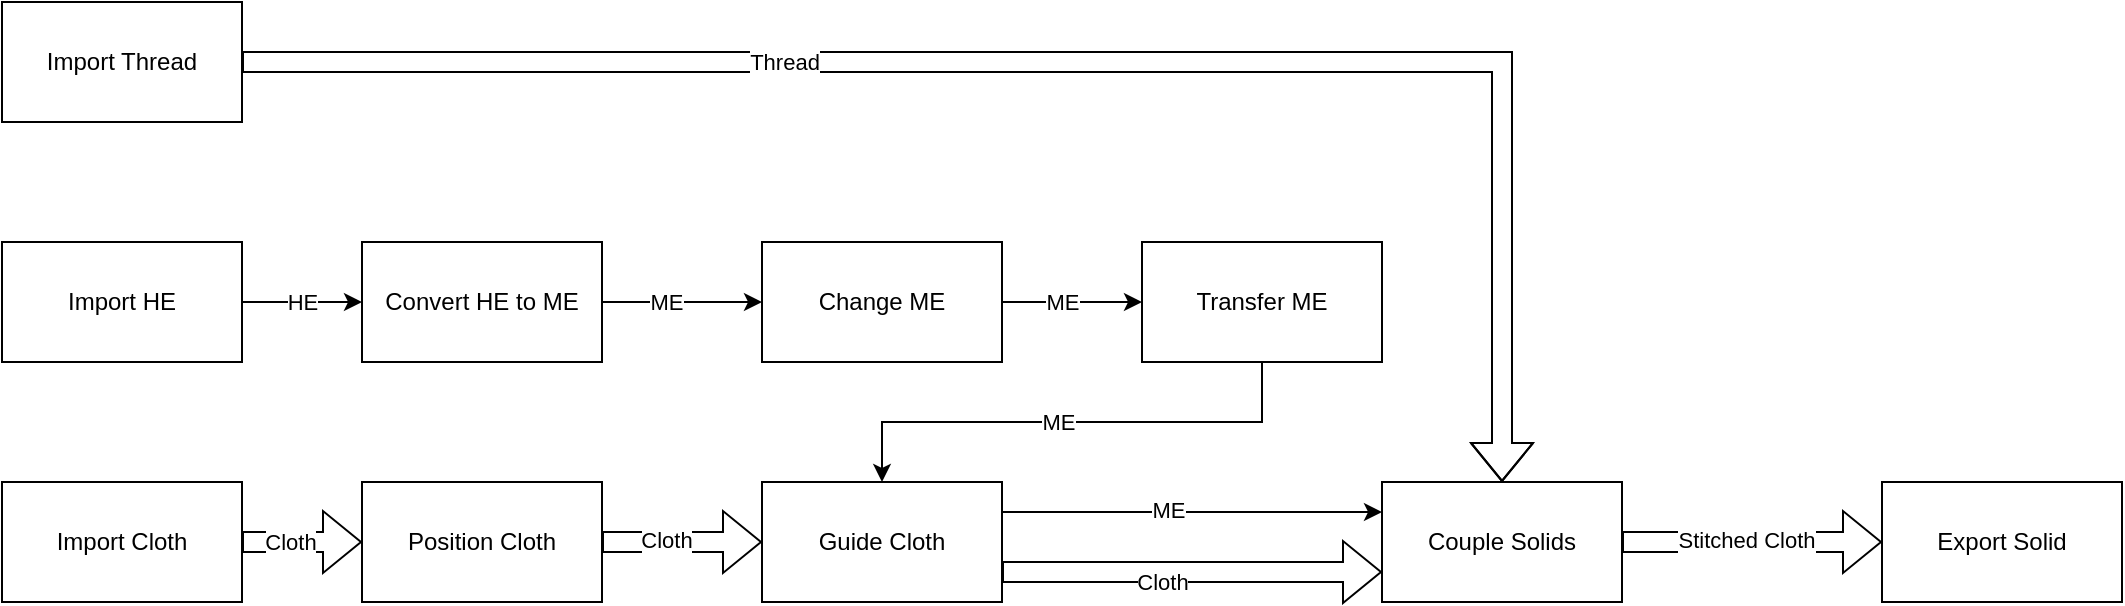 <mxfile version="22.1.19" type="google">
  <diagram name="Page-1" id="h0ghfmMoasoeHgx9zrRe">
    <mxGraphModel grid="1" page="1" gridSize="10" guides="1" tooltips="1" connect="1" arrows="1" fold="1" pageScale="1" pageWidth="850" pageHeight="1100" math="0" shadow="0">
      <root>
        <mxCell id="0" />
        <mxCell id="1" parent="0" />
        <mxCell id="7BiZqR9llb5KJTKUwhQs-10" value="" style="edgeStyle=orthogonalEdgeStyle;rounded=0;orthogonalLoop=1;jettySize=auto;html=1;" edge="1" parent="1" source="7BiZqR9llb5KJTKUwhQs-1" target="7BiZqR9llb5KJTKUwhQs-9">
          <mxGeometry relative="1" as="geometry" />
        </mxCell>
        <mxCell id="7BiZqR9llb5KJTKUwhQs-11" value="HE" style="edgeLabel;html=1;align=center;verticalAlign=middle;resizable=0;points=[];" connectable="0" vertex="1" parent="7BiZqR9llb5KJTKUwhQs-10">
          <mxGeometry x="-0.274" y="1" relative="1" as="geometry">
            <mxPoint x="8" y="1" as="offset" />
          </mxGeometry>
        </mxCell>
        <mxCell id="7BiZqR9llb5KJTKUwhQs-1" value="Import HE" style="rounded=0;whiteSpace=wrap;html=1;" vertex="1" parent="1">
          <mxGeometry x="-50" y="340" width="120" height="60" as="geometry" />
        </mxCell>
        <mxCell id="7BiZqR9llb5KJTKUwhQs-34" style="edgeStyle=orthogonalEdgeStyle;rounded=0;orthogonalLoop=1;jettySize=auto;html=1;exitX=1;exitY=0.5;exitDx=0;exitDy=0;entryX=0.5;entryY=0;entryDx=0;entryDy=0;shape=flexArrow;" edge="1" parent="1" source="7BiZqR9llb5KJTKUwhQs-2" target="7BiZqR9llb5KJTKUwhQs-3">
          <mxGeometry relative="1" as="geometry" />
        </mxCell>
        <mxCell id="7BiZqR9llb5KJTKUwhQs-35" value="Thread" style="edgeLabel;html=1;align=center;verticalAlign=middle;resizable=0;points=[];" connectable="0" vertex="1" parent="7BiZqR9llb5KJTKUwhQs-34">
          <mxGeometry x="-0.355" y="-5" relative="1" as="geometry">
            <mxPoint y="-5" as="offset" />
          </mxGeometry>
        </mxCell>
        <mxCell id="7BiZqR9llb5KJTKUwhQs-2" value="Import Thread" style="rounded=0;whiteSpace=wrap;html=1;" vertex="1" parent="1">
          <mxGeometry x="-50" y="220" width="120" height="60" as="geometry" />
        </mxCell>
        <mxCell id="7BiZqR9llb5KJTKUwhQs-6" style="edgeStyle=orthogonalEdgeStyle;rounded=0;orthogonalLoop=1;jettySize=auto;html=1;exitX=1;exitY=0.5;exitDx=0;exitDy=0;shape=flexArrow;entryX=0;entryY=0.5;entryDx=0;entryDy=0;" edge="1" parent="1" source="7BiZqR9llb5KJTKUwhQs-3" target="7BiZqR9llb5KJTKUwhQs-36">
          <mxGeometry relative="1" as="geometry">
            <mxPoint x="930" y="490" as="targetPoint" />
          </mxGeometry>
        </mxCell>
        <mxCell id="7BiZqR9llb5KJTKUwhQs-7" value="Stitched Cloth" style="edgeLabel;html=1;align=center;verticalAlign=middle;resizable=0;points=[];" connectable="0" vertex="1" parent="7BiZqR9llb5KJTKUwhQs-6">
          <mxGeometry x="-0.044" y="1" relative="1" as="geometry">
            <mxPoint as="offset" />
          </mxGeometry>
        </mxCell>
        <mxCell id="7BiZqR9llb5KJTKUwhQs-3" value="Couple Solids" style="rounded=0;whiteSpace=wrap;html=1;" vertex="1" parent="1">
          <mxGeometry x="640" y="460" width="120" height="60" as="geometry" />
        </mxCell>
        <mxCell id="7BiZqR9llb5KJTKUwhQs-21" value="" style="edgeStyle=orthogonalEdgeStyle;rounded=0;orthogonalLoop=1;jettySize=auto;html=1;shape=flexArrow;" edge="1" parent="1" source="7BiZqR9llb5KJTKUwhQs-4" target="7BiZqR9llb5KJTKUwhQs-20">
          <mxGeometry relative="1" as="geometry" />
        </mxCell>
        <mxCell id="7BiZqR9llb5KJTKUwhQs-22" value="Cloth" style="edgeLabel;html=1;align=center;verticalAlign=middle;resizable=0;points=[];" connectable="0" vertex="1" parent="7BiZqR9llb5KJTKUwhQs-21">
          <mxGeometry x="-0.204" relative="1" as="geometry">
            <mxPoint as="offset" />
          </mxGeometry>
        </mxCell>
        <mxCell id="7BiZqR9llb5KJTKUwhQs-4" value="Import Cloth" style="rounded=0;whiteSpace=wrap;html=1;" vertex="1" parent="1">
          <mxGeometry x="-50" y="460" width="120" height="60" as="geometry" />
        </mxCell>
        <mxCell id="7BiZqR9llb5KJTKUwhQs-13" value="" style="edgeStyle=orthogonalEdgeStyle;rounded=0;orthogonalLoop=1;jettySize=auto;html=1;" edge="1" parent="1" source="7BiZqR9llb5KJTKUwhQs-9" target="7BiZqR9llb5KJTKUwhQs-12">
          <mxGeometry relative="1" as="geometry" />
        </mxCell>
        <mxCell id="7BiZqR9llb5KJTKUwhQs-14" value="ME" style="edgeLabel;html=1;align=center;verticalAlign=middle;resizable=0;points=[];" connectable="0" vertex="1" parent="7BiZqR9llb5KJTKUwhQs-13">
          <mxGeometry x="-0.198" relative="1" as="geometry">
            <mxPoint as="offset" />
          </mxGeometry>
        </mxCell>
        <mxCell id="7BiZqR9llb5KJTKUwhQs-9" value="Convert HE to ME" style="rounded=0;whiteSpace=wrap;html=1;" vertex="1" parent="1">
          <mxGeometry x="130" y="340" width="120" height="60" as="geometry" />
        </mxCell>
        <mxCell id="7BiZqR9llb5KJTKUwhQs-16" value="" style="edgeStyle=orthogonalEdgeStyle;rounded=0;orthogonalLoop=1;jettySize=auto;html=1;" edge="1" parent="1" source="7BiZqR9llb5KJTKUwhQs-12" target="7BiZqR9llb5KJTKUwhQs-15">
          <mxGeometry relative="1" as="geometry" />
        </mxCell>
        <mxCell id="7BiZqR9llb5KJTKUwhQs-17" value="ME" style="edgeLabel;html=1;align=center;verticalAlign=middle;resizable=0;points=[];" connectable="0" vertex="1" parent="7BiZqR9llb5KJTKUwhQs-16">
          <mxGeometry x="-0.296" y="2" relative="1" as="geometry">
            <mxPoint x="5" y="2" as="offset" />
          </mxGeometry>
        </mxCell>
        <mxCell id="7BiZqR9llb5KJTKUwhQs-12" value="Change ME" style="rounded=0;whiteSpace=wrap;html=1;" vertex="1" parent="1">
          <mxGeometry x="330" y="340" width="120" height="60" as="geometry" />
        </mxCell>
        <mxCell id="7BiZqR9llb5KJTKUwhQs-27" style="edgeStyle=orthogonalEdgeStyle;rounded=0;orthogonalLoop=1;jettySize=auto;html=1;exitX=0.5;exitY=1;exitDx=0;exitDy=0;entryX=0.5;entryY=0;entryDx=0;entryDy=0;" edge="1" parent="1" source="7BiZqR9llb5KJTKUwhQs-15" target="7BiZqR9llb5KJTKUwhQs-24">
          <mxGeometry relative="1" as="geometry" />
        </mxCell>
        <mxCell id="7BiZqR9llb5KJTKUwhQs-28" value="ME" style="edgeLabel;html=1;align=center;verticalAlign=middle;resizable=0;points=[];" connectable="0" vertex="1" parent="7BiZqR9llb5KJTKUwhQs-27">
          <mxGeometry x="0.056" relative="1" as="geometry">
            <mxPoint as="offset" />
          </mxGeometry>
        </mxCell>
        <mxCell id="7BiZqR9llb5KJTKUwhQs-15" value="Transfer ME" style="rounded=0;whiteSpace=wrap;html=1;" vertex="1" parent="1">
          <mxGeometry x="520" y="340" width="120" height="60" as="geometry" />
        </mxCell>
        <mxCell id="7BiZqR9llb5KJTKUwhQs-25" value="" style="edgeStyle=orthogonalEdgeStyle;rounded=0;orthogonalLoop=1;jettySize=auto;html=1;shape=flexArrow;" edge="1" parent="1" source="7BiZqR9llb5KJTKUwhQs-20" target="7BiZqR9llb5KJTKUwhQs-24">
          <mxGeometry relative="1" as="geometry" />
        </mxCell>
        <mxCell id="7BiZqR9llb5KJTKUwhQs-26" value="Cloth" style="edgeLabel;html=1;align=center;verticalAlign=middle;resizable=0;points=[];" connectable="0" vertex="1" parent="7BiZqR9llb5KJTKUwhQs-25">
          <mxGeometry x="-0.213" y="1" relative="1" as="geometry">
            <mxPoint as="offset" />
          </mxGeometry>
        </mxCell>
        <mxCell id="7BiZqR9llb5KJTKUwhQs-20" value="Position Cloth" style="rounded=0;whiteSpace=wrap;html=1;" vertex="1" parent="1">
          <mxGeometry x="130" y="460" width="120" height="60" as="geometry" />
        </mxCell>
        <mxCell id="7BiZqR9llb5KJTKUwhQs-29" style="edgeStyle=orthogonalEdgeStyle;rounded=0;orthogonalLoop=1;jettySize=auto;html=1;exitX=1;exitY=0.25;exitDx=0;exitDy=0;entryX=0;entryY=0.25;entryDx=0;entryDy=0;" edge="1" parent="1" source="7BiZqR9llb5KJTKUwhQs-24" target="7BiZqR9llb5KJTKUwhQs-3">
          <mxGeometry relative="1" as="geometry" />
        </mxCell>
        <mxCell id="7BiZqR9llb5KJTKUwhQs-31" value="ME" style="edgeLabel;html=1;align=center;verticalAlign=middle;resizable=0;points=[];" connectable="0" vertex="1" parent="7BiZqR9llb5KJTKUwhQs-29">
          <mxGeometry x="-0.132" y="1" relative="1" as="geometry">
            <mxPoint as="offset" />
          </mxGeometry>
        </mxCell>
        <mxCell id="7BiZqR9llb5KJTKUwhQs-24" value="Guide Cloth" style="rounded=0;whiteSpace=wrap;html=1;" vertex="1" parent="1">
          <mxGeometry x="330" y="460" width="120" height="60" as="geometry" />
        </mxCell>
        <mxCell id="7BiZqR9llb5KJTKUwhQs-30" style="edgeStyle=orthogonalEdgeStyle;rounded=0;orthogonalLoop=1;jettySize=auto;html=1;exitX=1;exitY=0.75;exitDx=0;exitDy=0;entryX=0;entryY=0.75;entryDx=0;entryDy=0;shape=flexArrow;" edge="1" parent="1" source="7BiZqR9llb5KJTKUwhQs-24" target="7BiZqR9llb5KJTKUwhQs-3">
          <mxGeometry relative="1" as="geometry" />
        </mxCell>
        <mxCell id="7BiZqR9llb5KJTKUwhQs-32" value="Cloth" style="edgeLabel;html=1;align=center;verticalAlign=middle;resizable=0;points=[];" connectable="0" vertex="1" parent="7BiZqR9llb5KJTKUwhQs-30">
          <mxGeometry x="-0.095" y="-5" relative="1" as="geometry">
            <mxPoint x="-6" as="offset" />
          </mxGeometry>
        </mxCell>
        <mxCell id="7BiZqR9llb5KJTKUwhQs-36" value="Export Solid" style="rounded=0;whiteSpace=wrap;html=1;" vertex="1" parent="1">
          <mxGeometry x="890" y="460" width="120" height="60" as="geometry" />
        </mxCell>
      </root>
    </mxGraphModel>
  </diagram>
</mxfile>
